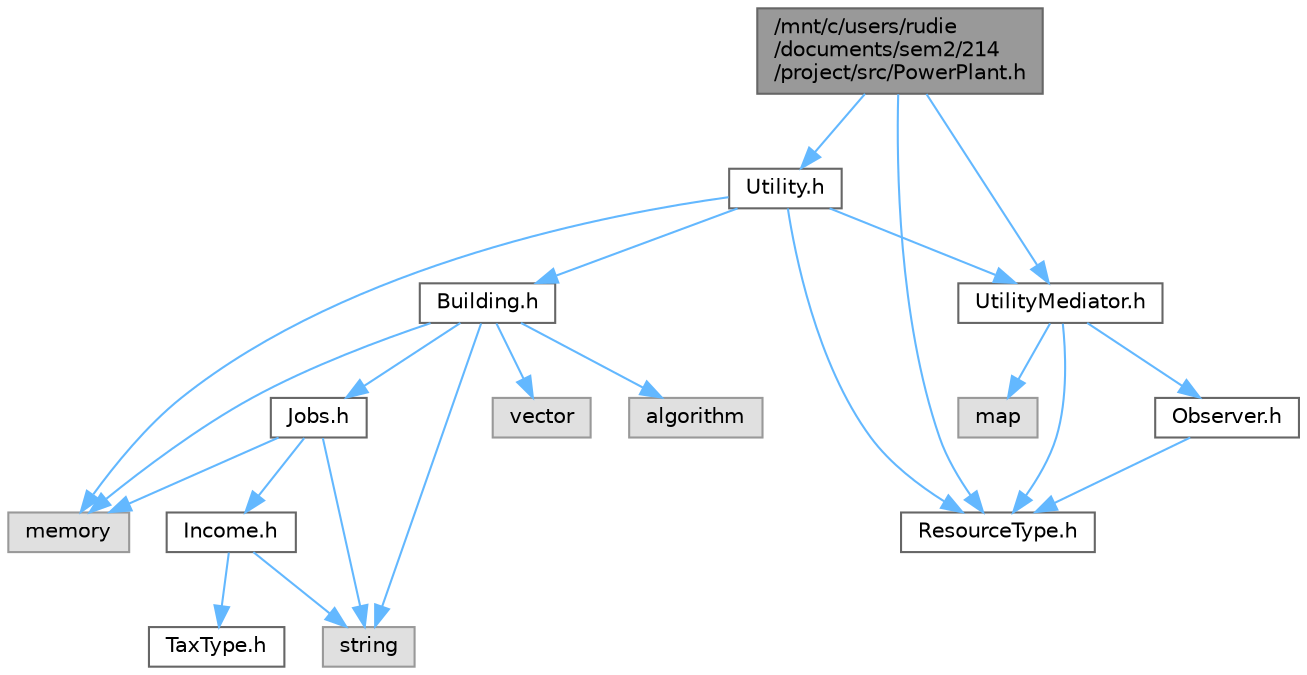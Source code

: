 digraph "/mnt/c/users/rudie/documents/sem2/214/project/src/PowerPlant.h"
{
 // LATEX_PDF_SIZE
  bgcolor="transparent";
  edge [fontname=Helvetica,fontsize=10,labelfontname=Helvetica,labelfontsize=10];
  node [fontname=Helvetica,fontsize=10,shape=box,height=0.2,width=0.4];
  Node1 [id="Node000001",label="/mnt/c/users/rudie\l/documents/sem2/214\l/project/src/PowerPlant.h",height=0.2,width=0.4,color="gray40", fillcolor="grey60", style="filled", fontcolor="black",tooltip="Definition of the PowerPlant class."];
  Node1 -> Node2 [id="edge22_Node000001_Node000002",color="steelblue1",style="solid",tooltip=" "];
  Node2 [id="Node000002",label="Utility.h",height=0.2,width=0.4,color="grey40", fillcolor="white", style="filled",URL="$Utility_8h.html",tooltip="Declaration of the Utility class."];
  Node2 -> Node3 [id="edge23_Node000002_Node000003",color="steelblue1",style="solid",tooltip=" "];
  Node3 [id="Node000003",label="Building.h",height=0.2,width=0.4,color="grey40", fillcolor="white", style="filled",URL="$Building_8h.html",tooltip="Definition of the Building class."];
  Node3 -> Node4 [id="edge24_Node000003_Node000004",color="steelblue1",style="solid",tooltip=" "];
  Node4 [id="Node000004",label="string",height=0.2,width=0.4,color="grey60", fillcolor="#E0E0E0", style="filled",tooltip=" "];
  Node3 -> Node5 [id="edge25_Node000003_Node000005",color="steelblue1",style="solid",tooltip=" "];
  Node5 [id="Node000005",label="vector",height=0.2,width=0.4,color="grey60", fillcolor="#E0E0E0", style="filled",tooltip=" "];
  Node3 -> Node6 [id="edge26_Node000003_Node000006",color="steelblue1",style="solid",tooltip=" "];
  Node6 [id="Node000006",label="memory",height=0.2,width=0.4,color="grey60", fillcolor="#E0E0E0", style="filled",tooltip=" "];
  Node3 -> Node7 [id="edge27_Node000003_Node000007",color="steelblue1",style="solid",tooltip=" "];
  Node7 [id="Node000007",label="algorithm",height=0.2,width=0.4,color="grey60", fillcolor="#E0E0E0", style="filled",tooltip=" "];
  Node3 -> Node8 [id="edge28_Node000003_Node000008",color="steelblue1",style="solid",tooltip=" "];
  Node8 [id="Node000008",label="Jobs.h",height=0.2,width=0.4,color="grey40", fillcolor="white", style="filled",URL="$Jobs_8h.html",tooltip="Definition of the Jobs class."];
  Node8 -> Node6 [id="edge29_Node000008_Node000006",color="steelblue1",style="solid",tooltip=" "];
  Node8 -> Node9 [id="edge30_Node000008_Node000009",color="steelblue1",style="solid",tooltip=" "];
  Node9 [id="Node000009",label="Income.h",height=0.2,width=0.4,color="grey40", fillcolor="white", style="filled",URL="$Income_8h.html",tooltip="Definition of the Income class."];
  Node9 -> Node10 [id="edge31_Node000009_Node000010",color="steelblue1",style="solid",tooltip=" "];
  Node10 [id="Node000010",label="TaxType.h",height=0.2,width=0.4,color="grey40", fillcolor="white", style="filled",URL="$TaxType_8h_source.html",tooltip=" "];
  Node9 -> Node4 [id="edge32_Node000009_Node000004",color="steelblue1",style="solid",tooltip=" "];
  Node8 -> Node4 [id="edge33_Node000008_Node000004",color="steelblue1",style="solid",tooltip=" "];
  Node2 -> Node11 [id="edge34_Node000002_Node000011",color="steelblue1",style="solid",tooltip=" "];
  Node11 [id="Node000011",label="ResourceType.h",height=0.2,width=0.4,color="grey40", fillcolor="white", style="filled",URL="$ResourceType_8h.html",tooltip="Header file for the ResourceType enumeration."];
  Node2 -> Node12 [id="edge35_Node000002_Node000012",color="steelblue1",style="solid",tooltip=" "];
  Node12 [id="Node000012",label="UtilityMediator.h",height=0.2,width=0.4,color="grey40", fillcolor="white", style="filled",URL="$UtilityMediator_8h.html",tooltip="Declaration of the UtilityMediator class."];
  Node12 -> Node11 [id="edge36_Node000012_Node000011",color="steelblue1",style="solid",tooltip=" "];
  Node12 -> Node13 [id="edge37_Node000012_Node000013",color="steelblue1",style="solid",tooltip=" "];
  Node13 [id="Node000013",label="Observer.h",height=0.2,width=0.4,color="grey40", fillcolor="white", style="filled",URL="$Observer_8h.html",tooltip="Definition of the Observer class."];
  Node13 -> Node11 [id="edge38_Node000013_Node000011",color="steelblue1",style="solid",tooltip=" "];
  Node12 -> Node14 [id="edge39_Node000012_Node000014",color="steelblue1",style="solid",tooltip=" "];
  Node14 [id="Node000014",label="map",height=0.2,width=0.4,color="grey60", fillcolor="#E0E0E0", style="filled",tooltip=" "];
  Node2 -> Node6 [id="edge40_Node000002_Node000006",color="steelblue1",style="solid",tooltip=" "];
  Node1 -> Node12 [id="edge41_Node000001_Node000012",color="steelblue1",style="solid",tooltip=" "];
  Node1 -> Node11 [id="edge42_Node000001_Node000011",color="steelblue1",style="solid",tooltip=" "];
}
